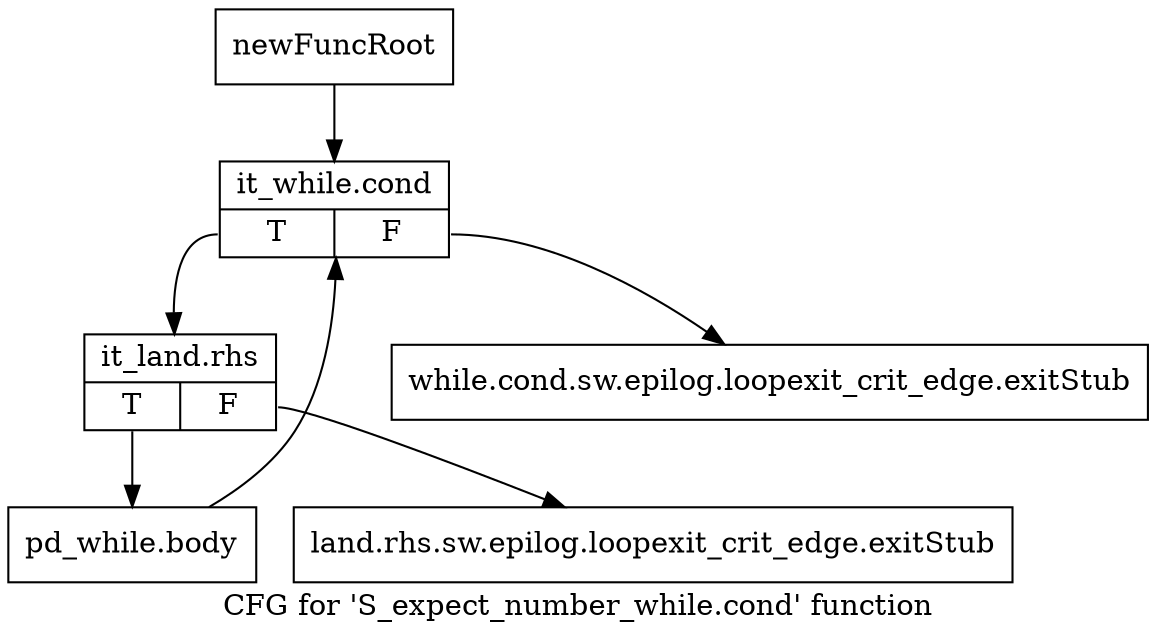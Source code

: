 digraph "CFG for 'S_expect_number_while.cond' function" {
	label="CFG for 'S_expect_number_while.cond' function";

	Node0x553c750 [shape=record,label="{newFuncRoot}"];
	Node0x553c750 -> Node0x553c840;
	Node0x553c7a0 [shape=record,label="{while.cond.sw.epilog.loopexit_crit_edge.exitStub}"];
	Node0x553c7f0 [shape=record,label="{land.rhs.sw.epilog.loopexit_crit_edge.exitStub}"];
	Node0x553c840 [shape=record,label="{it_while.cond|{<s0>T|<s1>F}}"];
	Node0x553c840:s0 -> Node0x553c890;
	Node0x553c840:s1 -> Node0x553c7a0;
	Node0x553c890 [shape=record,label="{it_land.rhs|{<s0>T|<s1>F}}"];
	Node0x553c890:s0 -> Node0x553c8e0;
	Node0x553c890:s1 -> Node0x553c7f0;
	Node0x553c8e0 [shape=record,label="{pd_while.body}"];
	Node0x553c8e0 -> Node0x553c840;
}
